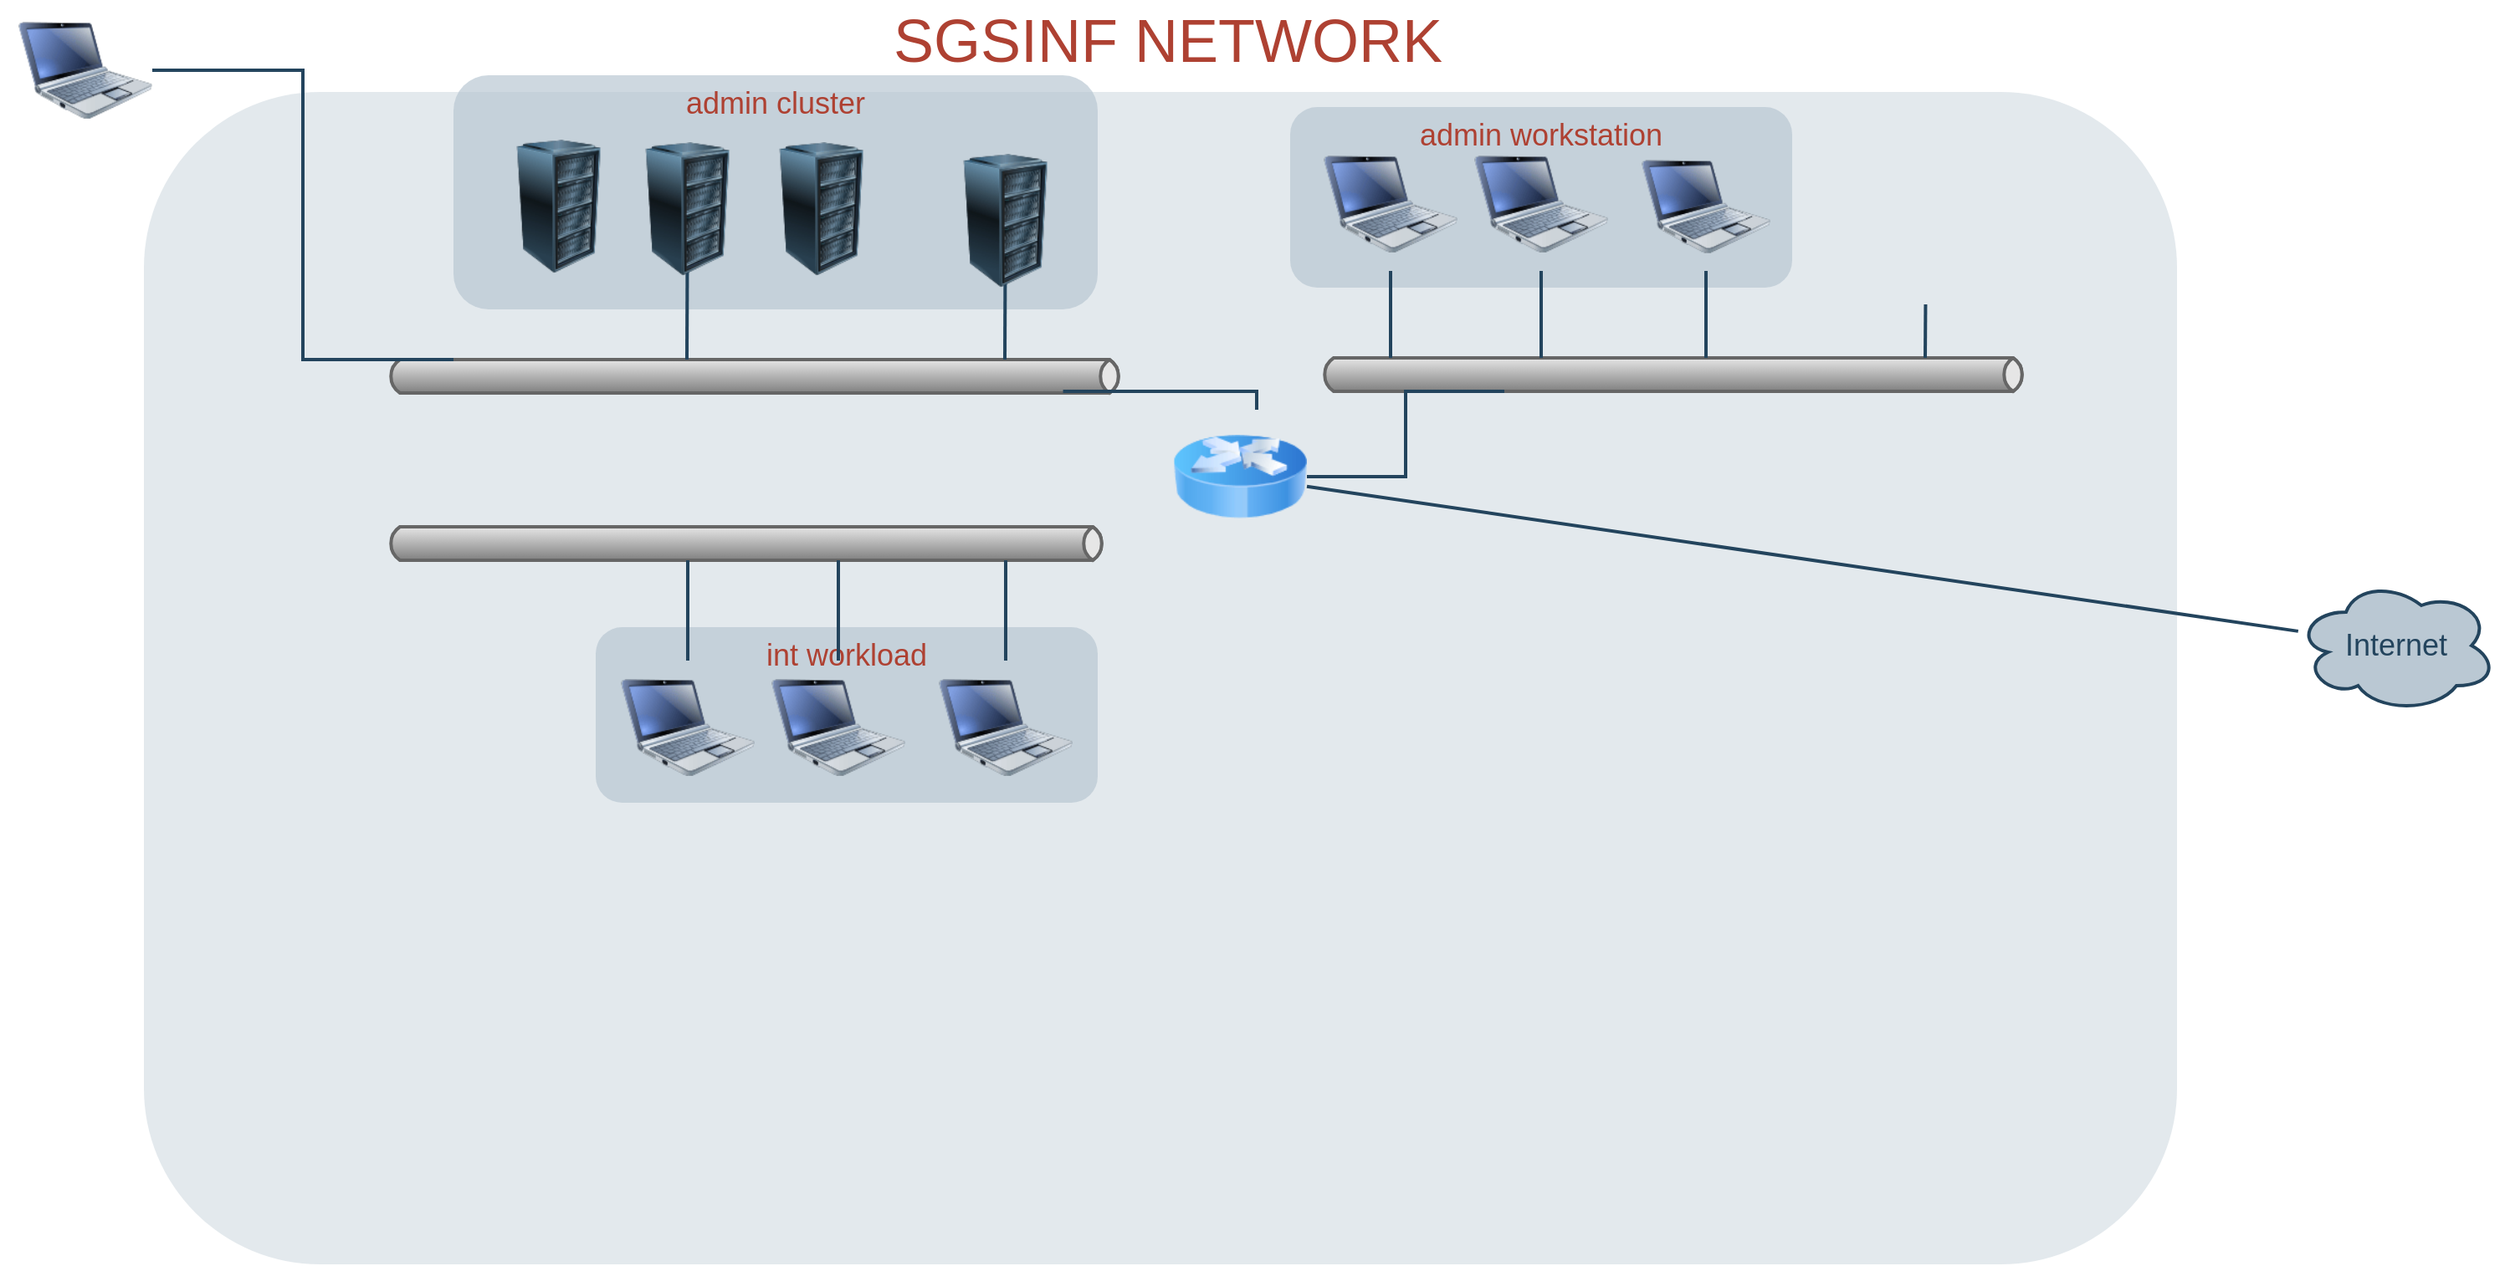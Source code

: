 <mxfile version="24.8.0" pages="2">
  <diagram id="a45cf8ec-cd66-6f27-3ac3-be6e809c9e4a" name="Page-1">
    <mxGraphModel dx="1406" dy="951" grid="1" gridSize="10" guides="1" tooltips="1" connect="1" arrows="1" fold="1" page="1" pageScale="1" pageWidth="827" pageHeight="1169" background="none" math="0" shadow="0">
      <root>
        <mxCell id="0" />
        <mxCell id="1" parent="0" />
        <mxCell id="3" value="" style="rounded=1;whiteSpace=wrap;html=1;shadow=0;strokeColor=none;fillColor=#BAC8D3;gradientColor=none;fontSize=18;fontColor=#F08705;opacity=40;fontStyle=0;strokeWidth=3;" parent="1" vertex="1">
          <mxGeometry x="215" y="70" width="1215" height="701" as="geometry" />
        </mxCell>
        <mxCell id="4" value="&lt;span&gt;admin cluster&lt;/span&gt;" style="rounded=1;whiteSpace=wrap;html=1;shadow=0;strokeColor=none;fillColor=#BAC8D3;gradientColor=none;fontSize=18;fontColor=#AE4132;verticalAlign=top;opacity=70;fontStyle=0;strokeWidth=3;" parent="1" vertex="1">
          <mxGeometry x="400" y="60" width="385" height="140" as="geometry" />
        </mxCell>
        <mxCell id="5" value="int workload" style="rounded=1;whiteSpace=wrap;html=1;shadow=0;strokeColor=none;fillColor=#BAC8D3;gradientColor=none;fontSize=18;fontColor=#AE4132;verticalAlign=top;fontStyle=0;opacity=70;strokeWidth=3;" parent="1" vertex="1">
          <mxGeometry x="485" y="390" width="300" height="105" as="geometry" />
        </mxCell>
        <mxCell id="10" value="admin workstation" style="rounded=1;whiteSpace=wrap;html=1;shadow=0;strokeColor=none;fillColor=#BAC8D3;gradientColor=none;fontSize=18;fontColor=#AE4132;verticalAlign=top;opacity=70;fontStyle=0;strokeWidth=3;" parent="1" vertex="1">
          <mxGeometry x="900" y="79" width="300" height="108" as="geometry" />
        </mxCell>
        <mxCell id="19" value="Internet" style="ellipse;shape=cloud;whiteSpace=wrap;html=1;shadow=0;strokeColor=#23445D;fillColor=#BAC8D3;gradientColor=none;fontSize=18;fontColor=#23445D;gradientDirection=north;fontStyle=0;strokeWidth=2;" parent="1" vertex="1">
          <mxGeometry x="1501" y="361" width="120" height="80" as="geometry" />
        </mxCell>
        <mxCell id="20" value="" style="strokeWidth=2;strokeColor=#666666;dashed=0;align=center;html=1;fontSize=8;shape=mxgraph.eip.messageChannel;shadow=0;fillColor=#FFFFFF;gradientColor=none;fontColor=#F08705;fontStyle=0" parent="1" vertex="1">
          <mxGeometry x="360" y="230" width="440" height="20" as="geometry" />
        </mxCell>
        <mxCell id="21" value="" style="edgeStyle=elbowEdgeStyle;strokeWidth=2;rounded=0;endArrow=none;startArrow=none;startSize=10;endSize=10;dashed=0;html=1;strokeColor=#23445D;fontSize=18;fontColor=#F08705;startFill=0;endFill=0;fontStyle=0" parent="1" target="20" edge="1">
          <mxGeometry relative="1" as="geometry">
            <mxPoint x="539.714" y="177" as="sourcePoint" />
            <mxPoint x="540" y="230" as="targetPoint" />
          </mxGeometry>
        </mxCell>
        <mxCell id="25" value="" style="image;html=1;image=img/lib/clip_art/computers/Netbook_128x128.png;shadow=0;strokeColor=#000000;fillColor=#FFFFFF;gradientColor=none;fontSize=18;fontColor=#F08705;fontStyle=0" parent="1" vertex="1">
          <mxGeometry x="140" y="17" width="80" height="80" as="geometry" />
        </mxCell>
        <mxCell id="27" value="" style="image;html=1;image=img/lib/clip_art/computers/Netbook_128x128.png;shadow=0;strokeColor=#000000;fillColor=#FFFFFF;gradientColor=none;fontSize=18;fontColor=#F08705;fontStyle=0" parent="1" vertex="1">
          <mxGeometry x="920" y="97" width="80" height="80" as="geometry" />
        </mxCell>
        <mxCell id="28" value="" style="image;html=1;image=img/lib/clip_art/computers/Netbook_128x128.png;shadow=0;strokeColor=#000000;fillColor=#FFFFFF;gradientColor=none;fontSize=18;fontColor=#F08705;fontStyle=0" parent="1" vertex="1">
          <mxGeometry x="1010" y="97" width="80" height="80" as="geometry" />
        </mxCell>
        <mxCell id="29" value="" style="image;html=1;image=img/lib/clip_art/computers/Netbook_128x128.png;shadow=0;strokeColor=#000000;fillColor=#FFFFFF;gradientColor=none;fontSize=18;fontColor=#F08705;fontStyle=0" parent="1" vertex="1">
          <mxGeometry x="1110" y="100" width="77" height="77" as="geometry" />
        </mxCell>
        <mxCell id="30" value="" style="image;html=1;image=img/lib/clip_art/computers/Netbook_128x128.png;shadow=0;strokeColor=#000000;fillColor=#FFFFFF;gradientColor=none;fontSize=18;fontColor=#F08705;fontStyle=0" parent="1" vertex="1">
          <mxGeometry x="500" y="410" width="80" height="80" as="geometry" />
        </mxCell>
        <mxCell id="31" value="" style="image;html=1;image=img/lib/clip_art/computers/Netbook_128x128.png;shadow=0;strokeColor=#000000;fillColor=#FFFFFF;gradientColor=none;fontSize=18;fontColor=#F08705;fontStyle=0" parent="1" vertex="1">
          <mxGeometry x="590" y="410" width="80" height="80" as="geometry" />
        </mxCell>
        <mxCell id="32" value="" style="image;html=1;image=img/lib/clip_art/computers/Netbook_128x128.png;shadow=0;strokeColor=#000000;fillColor=#FFFFFF;gradientColor=none;fontSize=18;fontColor=#AE4132;fontStyle=0" parent="1" vertex="1">
          <mxGeometry x="690" y="410" width="80" height="80" as="geometry" />
        </mxCell>
        <mxCell id="39" value="" style="image;html=1;image=img/lib/clip_art/computers/Server_Rack_128x128.png;shadow=0;strokeColor=#000000;fillColor=#FFFFFF;gradientColor=none;fontSize=18;fontColor=#F08705;fontStyle=0" parent="1" vertex="1">
          <mxGeometry x="500" y="100" width="80" height="80" as="geometry" />
        </mxCell>
        <mxCell id="45" value="" style="strokeWidth=2;strokeColor=#666666;dashed=0;align=center;html=1;fontSize=8;shape=mxgraph.eip.messageChannel;shadow=0;fillColor=#FFFFFF;gradientColor=none;fontColor=#F08705;fontStyle=0" parent="1" vertex="1">
          <mxGeometry x="918" y="229" width="422" height="20" as="geometry" />
        </mxCell>
        <mxCell id="46" value="" style="strokeWidth=2;strokeColor=#666666;dashed=0;align=center;html=1;fontSize=8;shape=mxgraph.eip.messageChannel;shadow=0;fillColor=#FFFFFF;gradientColor=none;fontColor=#F08705;fontStyle=0" parent="1" vertex="1">
          <mxGeometry x="360" y="330" width="430" height="20" as="geometry" />
        </mxCell>
        <mxCell id="85" value="" style="edgeStyle=elbowEdgeStyle;strokeWidth=2;rounded=0;endArrow=none;startArrow=none;startSize=10;endSize=10;dashed=0;html=1;strokeColor=#23445D;fontSize=18;fontColor=#F08705;startFill=0;endFill=0;fontStyle=0;entryX=0;entryY=0;entryDx=40;entryDy=0;entryPerimeter=0;" parent="1" source="25" target="20" edge="1">
          <mxGeometry relative="1" as="geometry">
            <mxPoint x="630" y="170" as="sourcePoint" />
            <mxPoint x="420" y="180" as="targetPoint" />
          </mxGeometry>
        </mxCell>
        <mxCell id="86" value="" style="edgeStyle=elbowEdgeStyle;strokeWidth=2;rounded=0;endArrow=none;startArrow=none;startSize=10;endSize=10;dashed=0;html=1;strokeColor=#23445D;fontSize=18;fontColor=#F08705;startFill=0;endFill=0;fontStyle=0" parent="1" target="20" edge="1">
          <mxGeometry relative="1" as="geometry">
            <mxPoint x="729.714" y="177" as="sourcePoint" />
            <mxPoint x="730" y="230" as="targetPoint" />
          </mxGeometry>
        </mxCell>
        <mxCell id="87" value="" style="edgeStyle=elbowEdgeStyle;strokeWidth=2;rounded=0;endArrow=none;startArrow=none;startSize=10;endSize=10;dashed=0;html=1;strokeColor=#23445D;fontSize=18;fontColor=#F08705;startFill=0;endFill=0;fontStyle=0" parent="1" source="27" target="45" edge="1">
          <mxGeometry relative="1" as="geometry">
            <mxPoint x="910" y="169" as="sourcePoint" />
            <mxPoint x="910" y="222" as="targetPoint" />
          </mxGeometry>
        </mxCell>
        <mxCell id="88" value="" style="edgeStyle=elbowEdgeStyle;strokeWidth=2;rounded=0;endArrow=none;startArrow=none;startSize=10;endSize=10;dashed=0;html=1;strokeColor=#23445D;fontSize=18;fontColor=#F08705;startFill=0;endFill=0;fontStyle=0" parent="1" source="28" target="45" edge="1">
          <mxGeometry relative="1" as="geometry">
            <mxPoint x="560" y="197" as="sourcePoint" />
            <mxPoint x="560" y="250" as="targetPoint" />
          </mxGeometry>
        </mxCell>
        <mxCell id="89" value="" style="edgeStyle=elbowEdgeStyle;strokeWidth=2;rounded=0;endArrow=none;startArrow=none;startSize=10;endSize=10;dashed=0;html=1;strokeColor=#23445D;fontSize=18;fontColor=#F08705;startFill=0;endFill=0;fontStyle=0" parent="1" source="29" target="45" edge="1">
          <mxGeometry relative="1" as="geometry">
            <mxPoint x="1060" y="187" as="sourcePoint" />
            <mxPoint x="1060" y="239" as="targetPoint" />
          </mxGeometry>
        </mxCell>
        <mxCell id="90" value="" style="edgeStyle=elbowEdgeStyle;strokeWidth=2;rounded=0;endArrow=none;startArrow=none;startSize=10;endSize=10;dashed=0;html=1;strokeColor=#23445D;fontSize=18;fontColor=#F08705;startFill=0;endFill=0;fontStyle=0" parent="1" target="45" edge="1">
          <mxGeometry relative="1" as="geometry">
            <mxPoint x="1279.714" y="197" as="sourcePoint" />
            <mxPoint x="1070" y="249" as="targetPoint" />
          </mxGeometry>
        </mxCell>
        <mxCell id="91" value="" style="edgeStyle=elbowEdgeStyle;strokeWidth=2;rounded=0;endArrow=none;startArrow=none;startSize=10;endSize=10;dashed=0;html=1;strokeColor=#23445D;fontSize=18;fontColor=#F08705;startFill=0;endFill=0;fontStyle=0" parent="1" source="30" target="46" edge="1">
          <mxGeometry relative="1" as="geometry">
            <mxPoint x="550" y="308" as="sourcePoint" />
            <mxPoint x="550" y="361" as="targetPoint" />
          </mxGeometry>
        </mxCell>
        <mxCell id="92" value="" style="edgeStyle=elbowEdgeStyle;strokeWidth=2;rounded=0;endArrow=none;startArrow=none;startSize=10;endSize=10;dashed=0;html=1;strokeColor=#23445D;fontSize=18;fontColor=#F08705;startFill=0;endFill=0;fontStyle=0" parent="1" source="31" target="46" edge="1">
          <mxGeometry relative="1" as="geometry">
            <mxPoint x="560" y="318" as="sourcePoint" />
            <mxPoint x="560" y="371" as="targetPoint" />
          </mxGeometry>
        </mxCell>
        <mxCell id="93" value="" style="edgeStyle=elbowEdgeStyle;strokeWidth=2;rounded=0;endArrow=none;startArrow=none;startSize=10;endSize=10;dashed=0;html=1;strokeColor=#23445D;fontSize=18;fontColor=#F08705;startFill=0;endFill=0;fontStyle=0" parent="1" source="32" target="46" edge="1">
          <mxGeometry relative="1" as="geometry">
            <mxPoint x="570" y="328" as="sourcePoint" />
            <mxPoint x="570" y="381" as="targetPoint" />
          </mxGeometry>
        </mxCell>
        <mxCell id="110" style="edgeStyle=none;rounded=0;html=1;startArrow=none;startFill=0;endArrow=none;endFill=0;fontSize=18;fontColor=#F08705;strokeColor=#23445D;strokeWidth=2;fontStyle=0" parent="1" source="7Rzl1sYWzA0ziIdHXuS2-172" target="19" edge="1">
          <mxGeometry relative="1" as="geometry">
            <mxPoint x="1039.477" y="759" as="sourcePoint" />
          </mxGeometry>
        </mxCell>
        <mxCell id="168" value="SGSINF NETWORK" style="text;html=1;strokeColor=none;fillColor=none;align=center;verticalAlign=middle;whiteSpace=wrap;overflow=hidden;shadow=0;fontSize=36;fontColor=#AE4132;fontStyle=0" parent="1" vertex="1">
          <mxGeometry x="137" y="15" width="1380" height="45" as="geometry" />
        </mxCell>
        <mxCell id="171" style="edgeStyle=orthogonalEdgeStyle;rounded=0;jumpStyle=none;html=1;exitX=0;exitY=0.5;entryX=0;entryY=0.5;shadow=0;labelBackgroundColor=none;startArrow=none;startFill=0;endArrow=classic;endFill=1;endSize=6;jettySize=auto;orthogonalLoop=1;strokeColor=#23445D;strokeWidth=2;fillColor=#F08705;fontFamily=Helvetica;fontSize=14;fontColor=#F08705;align=left;fontStyle=0" parent="1" source="168" target="168" edge="1">
          <mxGeometry relative="1" as="geometry" />
        </mxCell>
        <mxCell id="172" style="edgeStyle=orthogonalEdgeStyle;rounded=0;jumpStyle=none;html=1;exitX=0.75;exitY=0;entryX=0.75;entryY=0;shadow=0;labelBackgroundColor=none;startArrow=none;startFill=0;endArrow=classic;endFill=1;endSize=6;jettySize=auto;orthogonalLoop=1;strokeColor=#23445D;strokeWidth=2;fillColor=#F08705;fontFamily=Helvetica;fontSize=14;fontColor=#FFFFFF;align=left;fontStyle=0" parent="1" source="27" target="27" edge="1">
          <mxGeometry relative="1" as="geometry" />
        </mxCell>
        <mxCell id="7Rzl1sYWzA0ziIdHXuS2-172" value="" style="image;html=1;image=img/lib/clip_art/networking/Router_Icon_128x128.png" vertex="1" parent="1">
          <mxGeometry x="830" y="260" width="80" height="80" as="geometry" />
        </mxCell>
        <mxCell id="7Rzl1sYWzA0ziIdHXuS2-173" value="" style="edgeStyle=elbowEdgeStyle;strokeWidth=2;rounded=0;endArrow=none;startArrow=none;startSize=10;endSize=10;dashed=0;html=1;strokeColor=#23445D;fontSize=18;fontColor=#F08705;startFill=0;endFill=0;fontStyle=0;" edge="1" parent="1" target="7Rzl1sYWzA0ziIdHXuS2-172">
          <mxGeometry relative="1" as="geometry">
            <mxPoint x="764.284" y="249" as="sourcePoint" />
            <mxPoint x="764.57" y="302" as="targetPoint" />
            <Array as="points">
              <mxPoint x="880" y="280" />
            </Array>
          </mxGeometry>
        </mxCell>
        <mxCell id="7Rzl1sYWzA0ziIdHXuS2-176" value="" style="edgeStyle=elbowEdgeStyle;strokeWidth=2;rounded=0;endArrow=none;startArrow=none;startSize=10;endSize=10;dashed=0;html=1;strokeColor=#23445D;fontSize=18;fontColor=#F08705;startFill=0;endFill=0;fontStyle=0;exitX=1;exitY=0.5;exitDx=0;exitDy=0;entryX=0;entryY=1;entryDx=110;entryDy=0;entryPerimeter=0;" edge="1" parent="1" source="7Rzl1sYWzA0ziIdHXuS2-172" target="45">
          <mxGeometry relative="1" as="geometry">
            <mxPoint x="1158" y="187" as="sourcePoint" />
            <mxPoint x="1158" y="239" as="targetPoint" />
          </mxGeometry>
        </mxCell>
        <mxCell id="7Rzl1sYWzA0ziIdHXuS2-177" value="" style="image;html=1;image=img/lib/clip_art/computers/Server_Rack_128x128.png;shadow=0;strokeColor=#000000;fillColor=#FFFFFF;gradientColor=none;fontSize=18;fontColor=#F08705;fontStyle=0" vertex="1" parent="1">
          <mxGeometry x="423" y="98.5" width="80" height="80" as="geometry" />
        </mxCell>
        <mxCell id="7Rzl1sYWzA0ziIdHXuS2-178" value="" style="image;html=1;image=img/lib/clip_art/computers/Server_Rack_128x128.png;shadow=0;strokeColor=#000000;fillColor=#FFFFFF;gradientColor=none;fontSize=18;fontColor=#F08705;fontStyle=0" vertex="1" parent="1">
          <mxGeometry x="580" y="100" width="80" height="80" as="geometry" />
        </mxCell>
        <mxCell id="7Rzl1sYWzA0ziIdHXuS2-179" value="" style="image;html=1;image=img/lib/clip_art/computers/Server_Rack_128x128.png;shadow=0;strokeColor=#000000;fillColor=#FFFFFF;gradientColor=none;fontSize=18;fontColor=#F08705;fontStyle=0" vertex="1" parent="1">
          <mxGeometry x="690" y="107" width="80" height="80" as="geometry" />
        </mxCell>
      </root>
    </mxGraphModel>
  </diagram>
  <diagram name="Copy of Page-1" id="NJV_M4CxLTbkyvXLRBWb">
    <mxGraphModel dx="984" dy="666" grid="1" gridSize="10" guides="1" tooltips="1" connect="1" arrows="1" fold="1" page="1" pageScale="1" pageWidth="827" pageHeight="1169" background="none" math="0" shadow="0">
      <root>
        <mxCell id="3am3JQzdV51Z31AUz9KG-0" />
        <mxCell id="3am3JQzdV51Z31AUz9KG-1" parent="3am3JQzdV51Z31AUz9KG-0" />
        <mxCell id="3am3JQzdV51Z31AUz9KG-3" value="&lt;span&gt;admin cluster&lt;/span&gt;" style="rounded=1;whiteSpace=wrap;html=1;shadow=0;strokeColor=none;fillColor=#BAC8D3;gradientColor=none;fontSize=18;fontColor=#AE4132;verticalAlign=top;opacity=70;fontStyle=0;strokeWidth=3;" vertex="1" parent="3am3JQzdV51Z31AUz9KG-1">
          <mxGeometry x="400" y="60" width="385" height="140" as="geometry" />
        </mxCell>
        <mxCell id="3am3JQzdV51Z31AUz9KG-4" value="int workload" style="rounded=1;whiteSpace=wrap;html=1;shadow=0;strokeColor=none;fillColor=#BAC8D3;gradientColor=none;fontSize=18;fontColor=#AE4132;verticalAlign=top;fontStyle=0;opacity=70;strokeWidth=3;" vertex="1" parent="3am3JQzdV51Z31AUz9KG-1">
          <mxGeometry x="975" y="690" width="300" height="105" as="geometry" />
        </mxCell>
        <mxCell id="3am3JQzdV51Z31AUz9KG-5" value="admin workstation" style="rounded=1;whiteSpace=wrap;html=1;shadow=0;strokeColor=none;fillColor=#BAC8D3;gradientColor=none;fontSize=18;fontColor=#AE4132;verticalAlign=top;opacity=70;fontStyle=0;strokeWidth=3;" vertex="1" parent="3am3JQzdV51Z31AUz9KG-1">
          <mxGeometry x="900" y="79" width="300" height="108" as="geometry" />
        </mxCell>
        <mxCell id="3am3JQzdV51Z31AUz9KG-6" value="Internet" style="ellipse;shape=cloud;whiteSpace=wrap;html=1;shadow=0;strokeColor=#23445D;fillColor=#BAC8D3;gradientColor=none;fontSize=18;fontColor=#23445D;gradientDirection=north;fontStyle=0;strokeWidth=2;" vertex="1" parent="3am3JQzdV51Z31AUz9KG-1">
          <mxGeometry x="1501" y="361" width="120" height="80" as="geometry" />
        </mxCell>
        <mxCell id="3am3JQzdV51Z31AUz9KG-7" value="" style="strokeWidth=2;strokeColor=#666666;dashed=0;align=center;html=1;fontSize=8;shape=mxgraph.eip.messageChannel;shadow=0;fillColor=#FFFFFF;gradientColor=none;fontColor=#F08705;fontStyle=0" vertex="1" parent="3am3JQzdV51Z31AUz9KG-1">
          <mxGeometry x="360" y="230" width="440" height="20" as="geometry" />
        </mxCell>
        <mxCell id="3am3JQzdV51Z31AUz9KG-8" value="" style="edgeStyle=elbowEdgeStyle;strokeWidth=2;rounded=0;endArrow=none;startArrow=none;startSize=10;endSize=10;dashed=0;html=1;strokeColor=#23445D;fontSize=18;fontColor=#F08705;startFill=0;endFill=0;fontStyle=0" edge="1" parent="3am3JQzdV51Z31AUz9KG-1" target="3am3JQzdV51Z31AUz9KG-7">
          <mxGeometry relative="1" as="geometry">
            <mxPoint x="539.714" y="177" as="sourcePoint" />
            <mxPoint x="540" y="230" as="targetPoint" />
          </mxGeometry>
        </mxCell>
        <mxCell id="3am3JQzdV51Z31AUz9KG-9" value="" style="image;html=1;image=img/lib/clip_art/computers/Netbook_128x128.png;shadow=0;strokeColor=#000000;fillColor=#FFFFFF;gradientColor=none;fontSize=18;fontColor=#F08705;fontStyle=0" vertex="1" parent="3am3JQzdV51Z31AUz9KG-1">
          <mxGeometry x="140" y="17" width="80" height="80" as="geometry" />
        </mxCell>
        <mxCell id="3am3JQzdV51Z31AUz9KG-10" value="" style="image;html=1;image=img/lib/clip_art/computers/Netbook_128x128.png;shadow=0;strokeColor=#000000;fillColor=#FFFFFF;gradientColor=none;fontSize=18;fontColor=#F08705;fontStyle=0" vertex="1" parent="3am3JQzdV51Z31AUz9KG-1">
          <mxGeometry x="920" y="97" width="80" height="80" as="geometry" />
        </mxCell>
        <mxCell id="3am3JQzdV51Z31AUz9KG-11" value="" style="image;html=1;image=img/lib/clip_art/computers/Netbook_128x128.png;shadow=0;strokeColor=#000000;fillColor=#FFFFFF;gradientColor=none;fontSize=18;fontColor=#F08705;fontStyle=0" vertex="1" parent="3am3JQzdV51Z31AUz9KG-1">
          <mxGeometry x="1010" y="97" width="80" height="80" as="geometry" />
        </mxCell>
        <mxCell id="3am3JQzdV51Z31AUz9KG-12" value="" style="image;html=1;image=img/lib/clip_art/computers/Netbook_128x128.png;shadow=0;strokeColor=#000000;fillColor=#FFFFFF;gradientColor=none;fontSize=18;fontColor=#F08705;fontStyle=0" vertex="1" parent="3am3JQzdV51Z31AUz9KG-1">
          <mxGeometry x="1110" y="100" width="77" height="77" as="geometry" />
        </mxCell>
        <mxCell id="3am3JQzdV51Z31AUz9KG-13" value="" style="image;html=1;image=img/lib/clip_art/computers/Netbook_128x128.png;shadow=0;strokeColor=#000000;fillColor=#FFFFFF;gradientColor=none;fontSize=18;fontColor=#F08705;fontStyle=0" vertex="1" parent="3am3JQzdV51Z31AUz9KG-1">
          <mxGeometry x="990" y="710" width="80" height="80" as="geometry" />
        </mxCell>
        <mxCell id="3am3JQzdV51Z31AUz9KG-14" value="" style="image;html=1;image=img/lib/clip_art/computers/Netbook_128x128.png;shadow=0;strokeColor=#000000;fillColor=#FFFFFF;gradientColor=none;fontSize=18;fontColor=#F08705;fontStyle=0" vertex="1" parent="3am3JQzdV51Z31AUz9KG-1">
          <mxGeometry x="1080" y="710" width="80" height="80" as="geometry" />
        </mxCell>
        <mxCell id="3am3JQzdV51Z31AUz9KG-15" value="" style="image;html=1;image=img/lib/clip_art/computers/Netbook_128x128.png;shadow=0;strokeColor=#000000;fillColor=#FFFFFF;gradientColor=none;fontSize=18;fontColor=#AE4132;fontStyle=0" vertex="1" parent="3am3JQzdV51Z31AUz9KG-1">
          <mxGeometry x="1180" y="710" width="80" height="80" as="geometry" />
        </mxCell>
        <mxCell id="3am3JQzdV51Z31AUz9KG-16" value="" style="image;html=1;image=img/lib/clip_art/computers/Server_Rack_128x128.png;shadow=0;strokeColor=#000000;fillColor=#FFFFFF;gradientColor=none;fontSize=18;fontColor=#F08705;fontStyle=0" vertex="1" parent="3am3JQzdV51Z31AUz9KG-1">
          <mxGeometry x="500" y="100" width="80" height="80" as="geometry" />
        </mxCell>
        <mxCell id="3am3JQzdV51Z31AUz9KG-17" value="" style="strokeWidth=2;strokeColor=#666666;dashed=0;align=center;html=1;fontSize=8;shape=mxgraph.eip.messageChannel;shadow=0;fillColor=#FFFFFF;gradientColor=none;fontColor=#F08705;fontStyle=0" vertex="1" parent="3am3JQzdV51Z31AUz9KG-1">
          <mxGeometry x="990" y="340" width="422" height="20" as="geometry" />
        </mxCell>
        <mxCell id="3am3JQzdV51Z31AUz9KG-18" value="" style="strokeWidth=2;strokeColor=#666666;dashed=0;align=center;html=1;fontSize=8;shape=mxgraph.eip.messageChannel;shadow=0;fillColor=#FFFFFF;gradientColor=none;fontColor=#F08705;fontStyle=0" vertex="1" parent="3am3JQzdV51Z31AUz9KG-1">
          <mxGeometry x="850" y="630" width="430" height="20" as="geometry" />
        </mxCell>
        <mxCell id="3am3JQzdV51Z31AUz9KG-19" value="" style="edgeStyle=elbowEdgeStyle;strokeWidth=2;rounded=0;endArrow=none;startArrow=none;startSize=10;endSize=10;dashed=0;html=1;strokeColor=#23445D;fontSize=18;fontColor=#F08705;startFill=0;endFill=0;fontStyle=0;entryX=0;entryY=0;entryDx=40;entryDy=0;entryPerimeter=0;" edge="1" parent="3am3JQzdV51Z31AUz9KG-1" source="3am3JQzdV51Z31AUz9KG-9" target="3am3JQzdV51Z31AUz9KG-7">
          <mxGeometry relative="1" as="geometry">
            <mxPoint x="630" y="170" as="sourcePoint" />
            <mxPoint x="420" y="180" as="targetPoint" />
          </mxGeometry>
        </mxCell>
        <mxCell id="3am3JQzdV51Z31AUz9KG-20" value="" style="edgeStyle=elbowEdgeStyle;strokeWidth=2;rounded=0;endArrow=none;startArrow=none;startSize=10;endSize=10;dashed=0;html=1;strokeColor=#23445D;fontSize=18;fontColor=#F08705;startFill=0;endFill=0;fontStyle=0" edge="1" parent="3am3JQzdV51Z31AUz9KG-1" target="3am3JQzdV51Z31AUz9KG-7">
          <mxGeometry relative="1" as="geometry">
            <mxPoint x="729.714" y="177" as="sourcePoint" />
            <mxPoint x="730" y="230" as="targetPoint" />
          </mxGeometry>
        </mxCell>
        <mxCell id="3am3JQzdV51Z31AUz9KG-21" value="" style="edgeStyle=elbowEdgeStyle;strokeWidth=2;rounded=0;endArrow=none;startArrow=none;startSize=10;endSize=10;dashed=0;html=1;strokeColor=#23445D;fontSize=18;fontColor=#F08705;startFill=0;endFill=0;fontStyle=0" edge="1" parent="3am3JQzdV51Z31AUz9KG-1" source="3am3JQzdV51Z31AUz9KG-10" target="3am3JQzdV51Z31AUz9KG-17">
          <mxGeometry relative="1" as="geometry">
            <mxPoint x="910" y="169" as="sourcePoint" />
            <mxPoint x="910" y="222" as="targetPoint" />
          </mxGeometry>
        </mxCell>
        <mxCell id="3am3JQzdV51Z31AUz9KG-22" value="" style="edgeStyle=elbowEdgeStyle;strokeWidth=2;rounded=0;endArrow=none;startArrow=none;startSize=10;endSize=10;dashed=0;html=1;strokeColor=#23445D;fontSize=18;fontColor=#F08705;startFill=0;endFill=0;fontStyle=0" edge="1" parent="3am3JQzdV51Z31AUz9KG-1" source="3am3JQzdV51Z31AUz9KG-11" target="3am3JQzdV51Z31AUz9KG-17">
          <mxGeometry relative="1" as="geometry">
            <mxPoint x="560" y="197" as="sourcePoint" />
            <mxPoint x="560" y="250" as="targetPoint" />
          </mxGeometry>
        </mxCell>
        <mxCell id="3am3JQzdV51Z31AUz9KG-23" value="" style="edgeStyle=elbowEdgeStyle;strokeWidth=2;rounded=0;endArrow=none;startArrow=none;startSize=10;endSize=10;dashed=0;html=1;strokeColor=#23445D;fontSize=18;fontColor=#F08705;startFill=0;endFill=0;fontStyle=0" edge="1" parent="3am3JQzdV51Z31AUz9KG-1" source="3am3JQzdV51Z31AUz9KG-12" target="3am3JQzdV51Z31AUz9KG-17">
          <mxGeometry relative="1" as="geometry">
            <mxPoint x="1060" y="187" as="sourcePoint" />
            <mxPoint x="1060" y="239" as="targetPoint" />
          </mxGeometry>
        </mxCell>
        <mxCell id="3am3JQzdV51Z31AUz9KG-24" value="" style="edgeStyle=elbowEdgeStyle;strokeWidth=2;rounded=0;endArrow=none;startArrow=none;startSize=10;endSize=10;dashed=0;html=1;strokeColor=#23445D;fontSize=18;fontColor=#F08705;startFill=0;endFill=0;fontStyle=0" edge="1" parent="3am3JQzdV51Z31AUz9KG-1" target="3am3JQzdV51Z31AUz9KG-17">
          <mxGeometry relative="1" as="geometry">
            <mxPoint x="1279.714" y="197" as="sourcePoint" />
            <mxPoint x="1070" y="249" as="targetPoint" />
          </mxGeometry>
        </mxCell>
        <mxCell id="3am3JQzdV51Z31AUz9KG-25" value="" style="edgeStyle=elbowEdgeStyle;strokeWidth=2;rounded=0;endArrow=none;startArrow=none;startSize=10;endSize=10;dashed=0;html=1;strokeColor=#23445D;fontSize=18;fontColor=#F08705;startFill=0;endFill=0;fontStyle=0" edge="1" parent="3am3JQzdV51Z31AUz9KG-1" source="3am3JQzdV51Z31AUz9KG-13" target="3am3JQzdV51Z31AUz9KG-18">
          <mxGeometry relative="1" as="geometry">
            <mxPoint x="1040" y="608" as="sourcePoint" />
            <mxPoint x="1040" y="661" as="targetPoint" />
          </mxGeometry>
        </mxCell>
        <mxCell id="3am3JQzdV51Z31AUz9KG-26" value="" style="edgeStyle=elbowEdgeStyle;strokeWidth=2;rounded=0;endArrow=none;startArrow=none;startSize=10;endSize=10;dashed=0;html=1;strokeColor=#23445D;fontSize=18;fontColor=#F08705;startFill=0;endFill=0;fontStyle=0" edge="1" parent="3am3JQzdV51Z31AUz9KG-1" source="3am3JQzdV51Z31AUz9KG-14" target="3am3JQzdV51Z31AUz9KG-18">
          <mxGeometry relative="1" as="geometry">
            <mxPoint x="1050" y="618" as="sourcePoint" />
            <mxPoint x="1050" y="671" as="targetPoint" />
          </mxGeometry>
        </mxCell>
        <mxCell id="3am3JQzdV51Z31AUz9KG-27" value="" style="edgeStyle=elbowEdgeStyle;strokeWidth=2;rounded=0;endArrow=none;startArrow=none;startSize=10;endSize=10;dashed=0;html=1;strokeColor=#23445D;fontSize=18;fontColor=#F08705;startFill=0;endFill=0;fontStyle=0" edge="1" parent="3am3JQzdV51Z31AUz9KG-1" source="3am3JQzdV51Z31AUz9KG-15" target="3am3JQzdV51Z31AUz9KG-18">
          <mxGeometry relative="1" as="geometry">
            <mxPoint x="1060" y="628" as="sourcePoint" />
            <mxPoint x="1060" y="681" as="targetPoint" />
          </mxGeometry>
        </mxCell>
        <mxCell id="3am3JQzdV51Z31AUz9KG-28" style="edgeStyle=none;rounded=0;html=1;startArrow=none;startFill=0;endArrow=none;endFill=0;fontSize=18;fontColor=#F08705;strokeColor=#23445D;strokeWidth=2;fontStyle=0" edge="1" parent="3am3JQzdV51Z31AUz9KG-1" target="3am3JQzdV51Z31AUz9KG-6">
          <mxGeometry relative="1" as="geometry">
            <mxPoint x="1430" y="404.424" as="sourcePoint" />
          </mxGeometry>
        </mxCell>
        <mxCell id="3am3JQzdV51Z31AUz9KG-29" value="SGSINF NETWORK" style="text;html=1;strokeColor=none;fillColor=none;align=center;verticalAlign=middle;whiteSpace=wrap;overflow=hidden;shadow=0;fontSize=36;fontColor=#AE4132;fontStyle=0" vertex="1" parent="3am3JQzdV51Z31AUz9KG-1">
          <mxGeometry x="137" y="15" width="1380" height="45" as="geometry" />
        </mxCell>
        <mxCell id="3am3JQzdV51Z31AUz9KG-30" style="edgeStyle=orthogonalEdgeStyle;rounded=0;jumpStyle=none;html=1;exitX=0;exitY=0.5;entryX=0;entryY=0.5;shadow=0;labelBackgroundColor=none;startArrow=none;startFill=0;endArrow=classic;endFill=1;endSize=6;jettySize=auto;orthogonalLoop=1;strokeColor=#23445D;strokeWidth=2;fillColor=#F08705;fontFamily=Helvetica;fontSize=14;fontColor=#F08705;align=left;fontStyle=0" edge="1" parent="3am3JQzdV51Z31AUz9KG-1" source="3am3JQzdV51Z31AUz9KG-29" target="3am3JQzdV51Z31AUz9KG-29">
          <mxGeometry relative="1" as="geometry" />
        </mxCell>
        <mxCell id="3am3JQzdV51Z31AUz9KG-31" style="edgeStyle=orthogonalEdgeStyle;rounded=0;jumpStyle=none;html=1;exitX=0.75;exitY=0;entryX=0.75;entryY=0;shadow=0;labelBackgroundColor=none;startArrow=none;startFill=0;endArrow=classic;endFill=1;endSize=6;jettySize=auto;orthogonalLoop=1;strokeColor=#23445D;strokeWidth=2;fillColor=#F08705;fontFamily=Helvetica;fontSize=14;fontColor=#FFFFFF;align=left;fontStyle=0" edge="1" parent="3am3JQzdV51Z31AUz9KG-1" source="3am3JQzdV51Z31AUz9KG-10" target="3am3JQzdV51Z31AUz9KG-10">
          <mxGeometry relative="1" as="geometry" />
        </mxCell>
        <mxCell id="3am3JQzdV51Z31AUz9KG-33" value="" style="edgeStyle=elbowEdgeStyle;strokeWidth=2;rounded=0;endArrow=none;startArrow=none;startSize=10;endSize=10;dashed=0;html=1;strokeColor=#23445D;fontSize=18;fontColor=#F08705;startFill=0;endFill=0;fontStyle=0;" edge="1" parent="3am3JQzdV51Z31AUz9KG-1">
          <mxGeometry relative="1" as="geometry">
            <mxPoint x="764.284" y="249" as="sourcePoint" />
            <mxPoint x="880" y="360" as="targetPoint" />
            <Array as="points">
              <mxPoint x="880" y="280" />
            </Array>
          </mxGeometry>
        </mxCell>
        <mxCell id="3am3JQzdV51Z31AUz9KG-35" value="" style="image;html=1;image=img/lib/clip_art/computers/Server_Rack_128x128.png;shadow=0;strokeColor=#000000;fillColor=#FFFFFF;gradientColor=none;fontSize=18;fontColor=#F08705;fontStyle=0" vertex="1" parent="3am3JQzdV51Z31AUz9KG-1">
          <mxGeometry x="423" y="98.5" width="80" height="80" as="geometry" />
        </mxCell>
        <mxCell id="3am3JQzdV51Z31AUz9KG-36" value="" style="image;html=1;image=img/lib/clip_art/computers/Server_Rack_128x128.png;shadow=0;strokeColor=#000000;fillColor=#FFFFFF;gradientColor=none;fontSize=18;fontColor=#F08705;fontStyle=0" vertex="1" parent="3am3JQzdV51Z31AUz9KG-1">
          <mxGeometry x="580" y="100" width="80" height="80" as="geometry" />
        </mxCell>
        <mxCell id="3am3JQzdV51Z31AUz9KG-37" value="" style="image;html=1;image=img/lib/clip_art/computers/Server_Rack_128x128.png;shadow=0;strokeColor=#000000;fillColor=#FFFFFF;gradientColor=none;fontSize=18;fontColor=#F08705;fontStyle=0" vertex="1" parent="3am3JQzdV51Z31AUz9KG-1">
          <mxGeometry x="690" y="107" width="80" height="80" as="geometry" />
        </mxCell>
        <mxCell id="9Sk9ExUVyg4k5CUWYb6k-0" value="" style="image;html=1;image=img/lib/clip_art/networking/Router_Icon_128x128.png" vertex="1" parent="3am3JQzdV51Z31AUz9KG-1">
          <mxGeometry x="1161" y="402.5" width="80" height="80" as="geometry" />
        </mxCell>
        <mxCell id="9Sk9ExUVyg4k5CUWYb6k-2" value="" style="endArrow=none;html=1;rounded=0;" edge="1" parent="3am3JQzdV51Z31AUz9KG-1">
          <mxGeometry width="50" height="50" relative="1" as="geometry">
            <mxPoint x="1100" y="540" as="sourcePoint" />
            <mxPoint x="1180" y="460" as="targetPoint" />
          </mxGeometry>
        </mxCell>
        <mxCell id="3am3JQzdV51Z31AUz9KG-32" value="" style="image;html=1;image=img/lib/clip_art/networking/Router_Icon_128x128.png" vertex="1" parent="3am3JQzdV51Z31AUz9KG-1">
          <mxGeometry x="1040" y="521" width="80" height="80" as="geometry" />
        </mxCell>
        <mxCell id="9Sk9ExUVyg4k5CUWYb6k-4" value="" style="edgeStyle=elbowEdgeStyle;strokeWidth=2;rounded=0;endArrow=none;startArrow=none;startSize=10;endSize=10;dashed=0;html=1;strokeColor=#23445D;fontSize=18;fontColor=#F08705;startFill=0;endFill=0;fontStyle=0;elbow=vertical;" edge="1" parent="3am3JQzdV51Z31AUz9KG-1">
          <mxGeometry relative="1" as="geometry">
            <mxPoint x="1201" y="360" as="sourcePoint" />
            <mxPoint x="1200.5" y="416.5" as="targetPoint" />
            <Array as="points">
              <mxPoint x="1200.79" y="413" />
            </Array>
          </mxGeometry>
        </mxCell>
      </root>
    </mxGraphModel>
  </diagram>
</mxfile>
